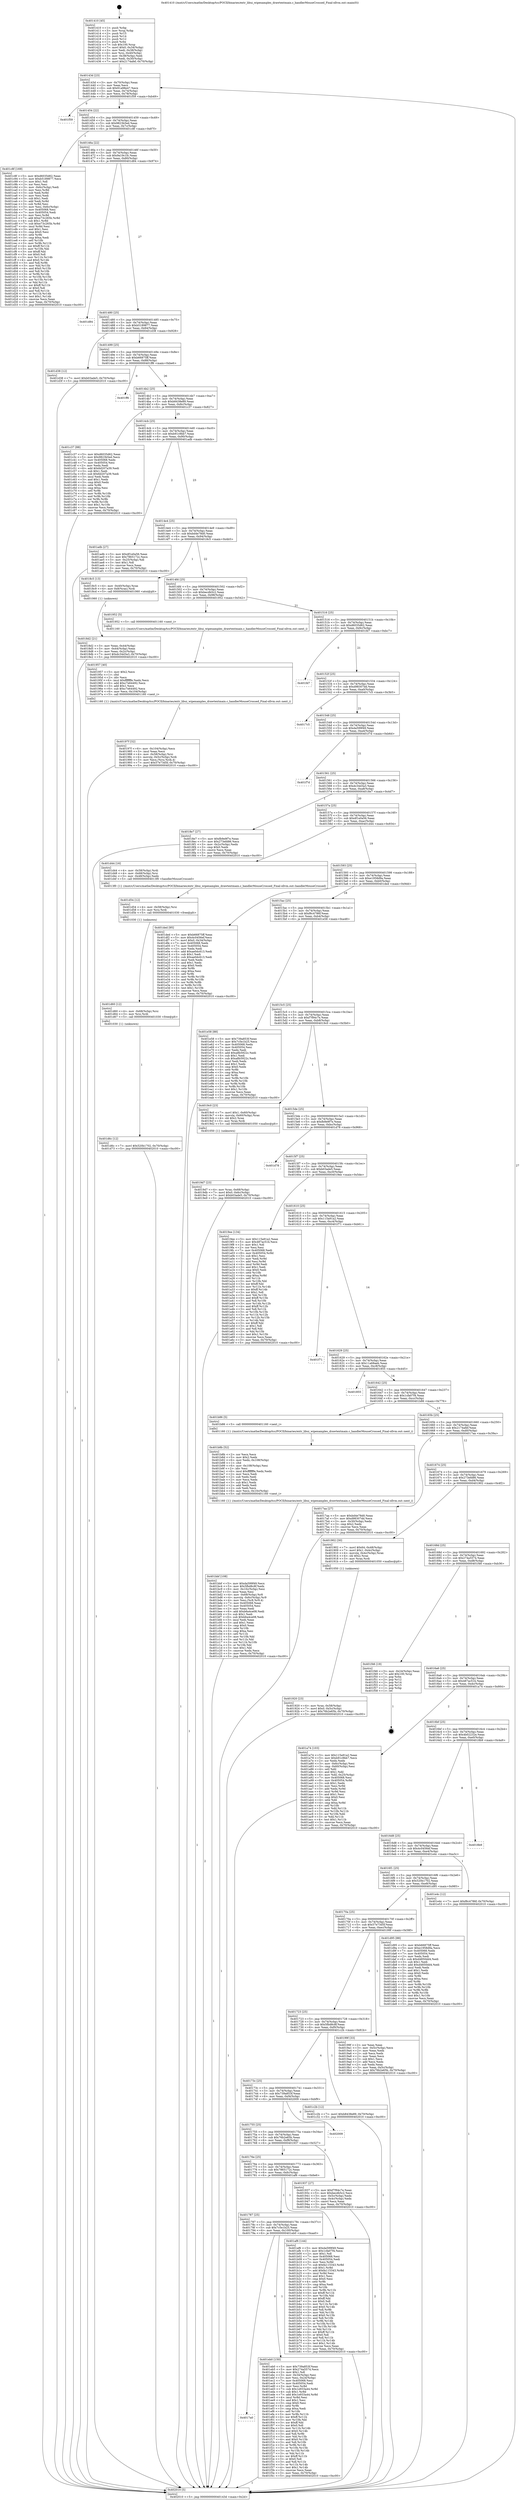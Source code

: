 digraph "0x401410" {
  label = "0x401410 (/mnt/c/Users/mathe/Desktop/tcc/POCII/binaries/extr_libui_wipexamples_drawtextmain.c_handlerMouseCrossed_Final-ollvm.out::main(0))"
  labelloc = "t"
  node[shape=record]

  Entry [label="",width=0.3,height=0.3,shape=circle,fillcolor=black,style=filled]
  "0x40143d" [label="{
     0x40143d [23]\l
     | [instrs]\l
     &nbsp;&nbsp;0x40143d \<+3\>: mov -0x70(%rbp),%eax\l
     &nbsp;&nbsp;0x401440 \<+2\>: mov %eax,%ecx\l
     &nbsp;&nbsp;0x401442 \<+6\>: sub $0x91a98e47,%ecx\l
     &nbsp;&nbsp;0x401448 \<+3\>: mov %eax,-0x74(%rbp)\l
     &nbsp;&nbsp;0x40144b \<+3\>: mov %ecx,-0x78(%rbp)\l
     &nbsp;&nbsp;0x40144e \<+6\>: je 0000000000401f59 \<main+0xb49\>\l
  }"]
  "0x401f59" [label="{
     0x401f59\l
  }", style=dashed]
  "0x401454" [label="{
     0x401454 [22]\l
     | [instrs]\l
     &nbsp;&nbsp;0x401454 \<+5\>: jmp 0000000000401459 \<main+0x49\>\l
     &nbsp;&nbsp;0x401459 \<+3\>: mov -0x74(%rbp),%eax\l
     &nbsp;&nbsp;0x40145c \<+5\>: sub $0x9823b5ed,%eax\l
     &nbsp;&nbsp;0x401461 \<+3\>: mov %eax,-0x7c(%rbp)\l
     &nbsp;&nbsp;0x401464 \<+6\>: je 0000000000401c8f \<main+0x87f\>\l
  }"]
  Exit [label="",width=0.3,height=0.3,shape=circle,fillcolor=black,style=filled,peripheries=2]
  "0x401c8f" [label="{
     0x401c8f [169]\l
     | [instrs]\l
     &nbsp;&nbsp;0x401c8f \<+5\>: mov $0xd6035d62,%eax\l
     &nbsp;&nbsp;0x401c94 \<+5\>: mov $0xb5189877,%ecx\l
     &nbsp;&nbsp;0x401c99 \<+2\>: mov $0x1,%dl\l
     &nbsp;&nbsp;0x401c9b \<+2\>: xor %esi,%esi\l
     &nbsp;&nbsp;0x401c9d \<+3\>: mov -0x6c(%rbp),%edi\l
     &nbsp;&nbsp;0x401ca0 \<+3\>: mov %esi,%r8d\l
     &nbsp;&nbsp;0x401ca3 \<+3\>: sub %edi,%r8d\l
     &nbsp;&nbsp;0x401ca6 \<+2\>: mov %esi,%edi\l
     &nbsp;&nbsp;0x401ca8 \<+3\>: sub $0x1,%edi\l
     &nbsp;&nbsp;0x401cab \<+3\>: add %edi,%r8d\l
     &nbsp;&nbsp;0x401cae \<+3\>: sub %r8d,%esi\l
     &nbsp;&nbsp;0x401cb1 \<+3\>: mov %esi,-0x6c(%rbp)\l
     &nbsp;&nbsp;0x401cb4 \<+7\>: mov 0x405068,%esi\l
     &nbsp;&nbsp;0x401cbb \<+7\>: mov 0x405054,%edi\l
     &nbsp;&nbsp;0x401cc2 \<+3\>: mov %esi,%r8d\l
     &nbsp;&nbsp;0x401cc5 \<+7\>: add $0xe73c265b,%r8d\l
     &nbsp;&nbsp;0x401ccc \<+4\>: sub $0x1,%r8d\l
     &nbsp;&nbsp;0x401cd0 \<+7\>: sub $0xe73c265b,%r8d\l
     &nbsp;&nbsp;0x401cd7 \<+4\>: imul %r8d,%esi\l
     &nbsp;&nbsp;0x401cdb \<+3\>: and $0x1,%esi\l
     &nbsp;&nbsp;0x401cde \<+3\>: cmp $0x0,%esi\l
     &nbsp;&nbsp;0x401ce1 \<+4\>: sete %r9b\l
     &nbsp;&nbsp;0x401ce5 \<+3\>: cmp $0xa,%edi\l
     &nbsp;&nbsp;0x401ce8 \<+4\>: setl %r10b\l
     &nbsp;&nbsp;0x401cec \<+3\>: mov %r9b,%r11b\l
     &nbsp;&nbsp;0x401cef \<+4\>: xor $0xff,%r11b\l
     &nbsp;&nbsp;0x401cf3 \<+3\>: mov %r10b,%bl\l
     &nbsp;&nbsp;0x401cf6 \<+3\>: xor $0xff,%bl\l
     &nbsp;&nbsp;0x401cf9 \<+3\>: xor $0x0,%dl\l
     &nbsp;&nbsp;0x401cfc \<+3\>: mov %r11b,%r14b\l
     &nbsp;&nbsp;0x401cff \<+4\>: and $0x0,%r14b\l
     &nbsp;&nbsp;0x401d03 \<+3\>: and %dl,%r9b\l
     &nbsp;&nbsp;0x401d06 \<+3\>: mov %bl,%r15b\l
     &nbsp;&nbsp;0x401d09 \<+4\>: and $0x0,%r15b\l
     &nbsp;&nbsp;0x401d0d \<+3\>: and %dl,%r10b\l
     &nbsp;&nbsp;0x401d10 \<+3\>: or %r9b,%r14b\l
     &nbsp;&nbsp;0x401d13 \<+3\>: or %r10b,%r15b\l
     &nbsp;&nbsp;0x401d16 \<+3\>: xor %r15b,%r14b\l
     &nbsp;&nbsp;0x401d19 \<+3\>: or %bl,%r11b\l
     &nbsp;&nbsp;0x401d1c \<+4\>: xor $0xff,%r11b\l
     &nbsp;&nbsp;0x401d20 \<+3\>: or $0x0,%dl\l
     &nbsp;&nbsp;0x401d23 \<+3\>: and %dl,%r11b\l
     &nbsp;&nbsp;0x401d26 \<+3\>: or %r11b,%r14b\l
     &nbsp;&nbsp;0x401d29 \<+4\>: test $0x1,%r14b\l
     &nbsp;&nbsp;0x401d2d \<+3\>: cmovne %ecx,%eax\l
     &nbsp;&nbsp;0x401d30 \<+3\>: mov %eax,-0x70(%rbp)\l
     &nbsp;&nbsp;0x401d33 \<+5\>: jmp 0000000000402010 \<main+0xc00\>\l
  }"]
  "0x40146a" [label="{
     0x40146a [22]\l
     | [instrs]\l
     &nbsp;&nbsp;0x40146a \<+5\>: jmp 000000000040146f \<main+0x5f\>\l
     &nbsp;&nbsp;0x40146f \<+3\>: mov -0x74(%rbp),%eax\l
     &nbsp;&nbsp;0x401472 \<+5\>: sub $0x9a19c1fc,%eax\l
     &nbsp;&nbsp;0x401477 \<+3\>: mov %eax,-0x80(%rbp)\l
     &nbsp;&nbsp;0x40147a \<+6\>: je 0000000000401d84 \<main+0x974\>\l
  }"]
  "0x4017a0" [label="{
     0x4017a0\l
  }", style=dashed]
  "0x401d84" [label="{
     0x401d84\l
  }", style=dashed]
  "0x401480" [label="{
     0x401480 [25]\l
     | [instrs]\l
     &nbsp;&nbsp;0x401480 \<+5\>: jmp 0000000000401485 \<main+0x75\>\l
     &nbsp;&nbsp;0x401485 \<+3\>: mov -0x74(%rbp),%eax\l
     &nbsp;&nbsp;0x401488 \<+5\>: sub $0xb5189877,%eax\l
     &nbsp;&nbsp;0x40148d \<+6\>: mov %eax,-0x84(%rbp)\l
     &nbsp;&nbsp;0x401493 \<+6\>: je 0000000000401d38 \<main+0x928\>\l
  }"]
  "0x401eb0" [label="{
     0x401eb0 [150]\l
     | [instrs]\l
     &nbsp;&nbsp;0x401eb0 \<+5\>: mov $0x739a853f,%eax\l
     &nbsp;&nbsp;0x401eb5 \<+5\>: mov $0x274a5574,%ecx\l
     &nbsp;&nbsp;0x401eba \<+2\>: mov $0x1,%dl\l
     &nbsp;&nbsp;0x401ebc \<+3\>: mov -0x34(%rbp),%esi\l
     &nbsp;&nbsp;0x401ebf \<+3\>: mov %esi,-0x24(%rbp)\l
     &nbsp;&nbsp;0x401ec2 \<+7\>: mov 0x405068,%esi\l
     &nbsp;&nbsp;0x401ec9 \<+7\>: mov 0x405054,%edi\l
     &nbsp;&nbsp;0x401ed0 \<+3\>: mov %esi,%r8d\l
     &nbsp;&nbsp;0x401ed3 \<+7\>: sub $0x1e933a44,%r8d\l
     &nbsp;&nbsp;0x401eda \<+4\>: sub $0x1,%r8d\l
     &nbsp;&nbsp;0x401ede \<+7\>: add $0x1e933a44,%r8d\l
     &nbsp;&nbsp;0x401ee5 \<+4\>: imul %r8d,%esi\l
     &nbsp;&nbsp;0x401ee9 \<+3\>: and $0x1,%esi\l
     &nbsp;&nbsp;0x401eec \<+3\>: cmp $0x0,%esi\l
     &nbsp;&nbsp;0x401eef \<+4\>: sete %r9b\l
     &nbsp;&nbsp;0x401ef3 \<+3\>: cmp $0xa,%edi\l
     &nbsp;&nbsp;0x401ef6 \<+4\>: setl %r10b\l
     &nbsp;&nbsp;0x401efa \<+3\>: mov %r9b,%r11b\l
     &nbsp;&nbsp;0x401efd \<+4\>: xor $0xff,%r11b\l
     &nbsp;&nbsp;0x401f01 \<+3\>: mov %r10b,%bl\l
     &nbsp;&nbsp;0x401f04 \<+3\>: xor $0xff,%bl\l
     &nbsp;&nbsp;0x401f07 \<+3\>: xor $0x0,%dl\l
     &nbsp;&nbsp;0x401f0a \<+3\>: mov %r11b,%r14b\l
     &nbsp;&nbsp;0x401f0d \<+4\>: and $0x0,%r14b\l
     &nbsp;&nbsp;0x401f11 \<+3\>: and %dl,%r9b\l
     &nbsp;&nbsp;0x401f14 \<+3\>: mov %bl,%r15b\l
     &nbsp;&nbsp;0x401f17 \<+4\>: and $0x0,%r15b\l
     &nbsp;&nbsp;0x401f1b \<+3\>: and %dl,%r10b\l
     &nbsp;&nbsp;0x401f1e \<+3\>: or %r9b,%r14b\l
     &nbsp;&nbsp;0x401f21 \<+3\>: or %r10b,%r15b\l
     &nbsp;&nbsp;0x401f24 \<+3\>: xor %r15b,%r14b\l
     &nbsp;&nbsp;0x401f27 \<+3\>: or %bl,%r11b\l
     &nbsp;&nbsp;0x401f2a \<+4\>: xor $0xff,%r11b\l
     &nbsp;&nbsp;0x401f2e \<+3\>: or $0x0,%dl\l
     &nbsp;&nbsp;0x401f31 \<+3\>: and %dl,%r11b\l
     &nbsp;&nbsp;0x401f34 \<+3\>: or %r11b,%r14b\l
     &nbsp;&nbsp;0x401f37 \<+4\>: test $0x1,%r14b\l
     &nbsp;&nbsp;0x401f3b \<+3\>: cmovne %ecx,%eax\l
     &nbsp;&nbsp;0x401f3e \<+3\>: mov %eax,-0x70(%rbp)\l
     &nbsp;&nbsp;0x401f41 \<+5\>: jmp 0000000000402010 \<main+0xc00\>\l
  }"]
  "0x401d38" [label="{
     0x401d38 [12]\l
     | [instrs]\l
     &nbsp;&nbsp;0x401d38 \<+7\>: movl $0xb03ade5,-0x70(%rbp)\l
     &nbsp;&nbsp;0x401d3f \<+5\>: jmp 0000000000402010 \<main+0xc00\>\l
  }"]
  "0x401499" [label="{
     0x401499 [25]\l
     | [instrs]\l
     &nbsp;&nbsp;0x401499 \<+5\>: jmp 000000000040149e \<main+0x8e\>\l
     &nbsp;&nbsp;0x40149e \<+3\>: mov -0x74(%rbp),%eax\l
     &nbsp;&nbsp;0x4014a1 \<+5\>: sub $0xb66875ff,%eax\l
     &nbsp;&nbsp;0x4014a6 \<+6\>: mov %eax,-0x88(%rbp)\l
     &nbsp;&nbsp;0x4014ac \<+6\>: je 0000000000401ff6 \<main+0xbe6\>\l
  }"]
  "0x401d6c" [label="{
     0x401d6c [12]\l
     | [instrs]\l
     &nbsp;&nbsp;0x401d6c \<+7\>: movl $0x520b1702,-0x70(%rbp)\l
     &nbsp;&nbsp;0x401d73 \<+5\>: jmp 0000000000402010 \<main+0xc00\>\l
  }"]
  "0x401ff6" [label="{
     0x401ff6\l
  }", style=dashed]
  "0x4014b2" [label="{
     0x4014b2 [25]\l
     | [instrs]\l
     &nbsp;&nbsp;0x4014b2 \<+5\>: jmp 00000000004014b7 \<main+0xa7\>\l
     &nbsp;&nbsp;0x4014b7 \<+3\>: mov -0x74(%rbp),%eax\l
     &nbsp;&nbsp;0x4014ba \<+5\>: sub $0xb8438e89,%eax\l
     &nbsp;&nbsp;0x4014bf \<+6\>: mov %eax,-0x8c(%rbp)\l
     &nbsp;&nbsp;0x4014c5 \<+6\>: je 0000000000401c37 \<main+0x827\>\l
  }"]
  "0x401d60" [label="{
     0x401d60 [12]\l
     | [instrs]\l
     &nbsp;&nbsp;0x401d60 \<+4\>: mov -0x68(%rbp),%rsi\l
     &nbsp;&nbsp;0x401d64 \<+3\>: mov %rsi,%rdi\l
     &nbsp;&nbsp;0x401d67 \<+5\>: call 0000000000401030 \<free@plt\>\l
     | [calls]\l
     &nbsp;&nbsp;0x401030 \{1\} (unknown)\l
  }"]
  "0x401c37" [label="{
     0x401c37 [88]\l
     | [instrs]\l
     &nbsp;&nbsp;0x401c37 \<+5\>: mov $0xd6035d62,%eax\l
     &nbsp;&nbsp;0x401c3c \<+5\>: mov $0x9823b5ed,%ecx\l
     &nbsp;&nbsp;0x401c41 \<+7\>: mov 0x405068,%edx\l
     &nbsp;&nbsp;0x401c48 \<+7\>: mov 0x405054,%esi\l
     &nbsp;&nbsp;0x401c4f \<+2\>: mov %edx,%edi\l
     &nbsp;&nbsp;0x401c51 \<+6\>: add $0x6d207a39,%edi\l
     &nbsp;&nbsp;0x401c57 \<+3\>: sub $0x1,%edi\l
     &nbsp;&nbsp;0x401c5a \<+6\>: sub $0x6d207a39,%edi\l
     &nbsp;&nbsp;0x401c60 \<+3\>: imul %edi,%edx\l
     &nbsp;&nbsp;0x401c63 \<+3\>: and $0x1,%edx\l
     &nbsp;&nbsp;0x401c66 \<+3\>: cmp $0x0,%edx\l
     &nbsp;&nbsp;0x401c69 \<+4\>: sete %r8b\l
     &nbsp;&nbsp;0x401c6d \<+3\>: cmp $0xa,%esi\l
     &nbsp;&nbsp;0x401c70 \<+4\>: setl %r9b\l
     &nbsp;&nbsp;0x401c74 \<+3\>: mov %r8b,%r10b\l
     &nbsp;&nbsp;0x401c77 \<+3\>: and %r9b,%r10b\l
     &nbsp;&nbsp;0x401c7a \<+3\>: xor %r9b,%r8b\l
     &nbsp;&nbsp;0x401c7d \<+3\>: or %r8b,%r10b\l
     &nbsp;&nbsp;0x401c80 \<+4\>: test $0x1,%r10b\l
     &nbsp;&nbsp;0x401c84 \<+3\>: cmovne %ecx,%eax\l
     &nbsp;&nbsp;0x401c87 \<+3\>: mov %eax,-0x70(%rbp)\l
     &nbsp;&nbsp;0x401c8a \<+5\>: jmp 0000000000402010 \<main+0xc00\>\l
  }"]
  "0x4014cb" [label="{
     0x4014cb [25]\l
     | [instrs]\l
     &nbsp;&nbsp;0x4014cb \<+5\>: jmp 00000000004014d0 \<main+0xc0\>\l
     &nbsp;&nbsp;0x4014d0 \<+3\>: mov -0x74(%rbp),%eax\l
     &nbsp;&nbsp;0x4014d3 \<+5\>: sub $0xb91c9bb7,%eax\l
     &nbsp;&nbsp;0x4014d8 \<+6\>: mov %eax,-0x90(%rbp)\l
     &nbsp;&nbsp;0x4014de \<+6\>: je 0000000000401adb \<main+0x6cb\>\l
  }"]
  "0x401d54" [label="{
     0x401d54 [12]\l
     | [instrs]\l
     &nbsp;&nbsp;0x401d54 \<+4\>: mov -0x58(%rbp),%rsi\l
     &nbsp;&nbsp;0x401d58 \<+3\>: mov %rsi,%rdi\l
     &nbsp;&nbsp;0x401d5b \<+5\>: call 0000000000401030 \<free@plt\>\l
     | [calls]\l
     &nbsp;&nbsp;0x401030 \{1\} (unknown)\l
  }"]
  "0x401adb" [label="{
     0x401adb [27]\l
     | [instrs]\l
     &nbsp;&nbsp;0x401adb \<+5\>: mov $0xdf1e0a56,%eax\l
     &nbsp;&nbsp;0x401ae0 \<+5\>: mov $0x7865172c,%ecx\l
     &nbsp;&nbsp;0x401ae5 \<+3\>: mov -0x25(%rbp),%dl\l
     &nbsp;&nbsp;0x401ae8 \<+3\>: test $0x1,%dl\l
     &nbsp;&nbsp;0x401aeb \<+3\>: cmovne %ecx,%eax\l
     &nbsp;&nbsp;0x401aee \<+3\>: mov %eax,-0x70(%rbp)\l
     &nbsp;&nbsp;0x401af1 \<+5\>: jmp 0000000000402010 \<main+0xc00\>\l
  }"]
  "0x4014e4" [label="{
     0x4014e4 [25]\l
     | [instrs]\l
     &nbsp;&nbsp;0x4014e4 \<+5\>: jmp 00000000004014e9 \<main+0xd9\>\l
     &nbsp;&nbsp;0x4014e9 \<+3\>: mov -0x74(%rbp),%eax\l
     &nbsp;&nbsp;0x4014ec \<+5\>: sub $0xbd4e78d0,%eax\l
     &nbsp;&nbsp;0x4014f1 \<+6\>: mov %eax,-0x94(%rbp)\l
     &nbsp;&nbsp;0x4014f7 \<+6\>: je 00000000004018c5 \<main+0x4b5\>\l
  }"]
  "0x401bbf" [label="{
     0x401bbf [108]\l
     | [instrs]\l
     &nbsp;&nbsp;0x401bbf \<+5\>: mov $0xda599f49,%ecx\l
     &nbsp;&nbsp;0x401bc4 \<+5\>: mov $0x5fbd8c8f,%edx\l
     &nbsp;&nbsp;0x401bc9 \<+6\>: mov -0x10c(%rbp),%esi\l
     &nbsp;&nbsp;0x401bcf \<+3\>: imul %eax,%esi\l
     &nbsp;&nbsp;0x401bd2 \<+4\>: mov -0x68(%rbp),%r8\l
     &nbsp;&nbsp;0x401bd6 \<+4\>: movslq -0x6c(%rbp),%r9\l
     &nbsp;&nbsp;0x401bda \<+4\>: mov %esi,(%r8,%r9,4)\l
     &nbsp;&nbsp;0x401bde \<+7\>: mov 0x405068,%eax\l
     &nbsp;&nbsp;0x401be5 \<+7\>: mov 0x405054,%esi\l
     &nbsp;&nbsp;0x401bec \<+2\>: mov %eax,%edi\l
     &nbsp;&nbsp;0x401bee \<+6\>: add $0xb6a4ce08,%edi\l
     &nbsp;&nbsp;0x401bf4 \<+3\>: sub $0x1,%edi\l
     &nbsp;&nbsp;0x401bf7 \<+6\>: sub $0xb6a4ce08,%edi\l
     &nbsp;&nbsp;0x401bfd \<+3\>: imul %edi,%eax\l
     &nbsp;&nbsp;0x401c00 \<+3\>: and $0x1,%eax\l
     &nbsp;&nbsp;0x401c03 \<+3\>: cmp $0x0,%eax\l
     &nbsp;&nbsp;0x401c06 \<+4\>: sete %r10b\l
     &nbsp;&nbsp;0x401c0a \<+3\>: cmp $0xa,%esi\l
     &nbsp;&nbsp;0x401c0d \<+4\>: setl %r11b\l
     &nbsp;&nbsp;0x401c11 \<+3\>: mov %r10b,%bl\l
     &nbsp;&nbsp;0x401c14 \<+3\>: and %r11b,%bl\l
     &nbsp;&nbsp;0x401c17 \<+3\>: xor %r11b,%r10b\l
     &nbsp;&nbsp;0x401c1a \<+3\>: or %r10b,%bl\l
     &nbsp;&nbsp;0x401c1d \<+3\>: test $0x1,%bl\l
     &nbsp;&nbsp;0x401c20 \<+3\>: cmovne %edx,%ecx\l
     &nbsp;&nbsp;0x401c23 \<+3\>: mov %ecx,-0x70(%rbp)\l
     &nbsp;&nbsp;0x401c26 \<+5\>: jmp 0000000000402010 \<main+0xc00\>\l
  }"]
  "0x4018c5" [label="{
     0x4018c5 [13]\l
     | [instrs]\l
     &nbsp;&nbsp;0x4018c5 \<+4\>: mov -0x40(%rbp),%rax\l
     &nbsp;&nbsp;0x4018c9 \<+4\>: mov 0x8(%rax),%rdi\l
     &nbsp;&nbsp;0x4018cd \<+5\>: call 0000000000401060 \<atoi@plt\>\l
     | [calls]\l
     &nbsp;&nbsp;0x401060 \{1\} (unknown)\l
  }"]
  "0x4014fd" [label="{
     0x4014fd [25]\l
     | [instrs]\l
     &nbsp;&nbsp;0x4014fd \<+5\>: jmp 0000000000401502 \<main+0xf2\>\l
     &nbsp;&nbsp;0x401502 \<+3\>: mov -0x74(%rbp),%eax\l
     &nbsp;&nbsp;0x401505 \<+5\>: sub $0xbecdb5c2,%eax\l
     &nbsp;&nbsp;0x40150a \<+6\>: mov %eax,-0x98(%rbp)\l
     &nbsp;&nbsp;0x401510 \<+6\>: je 0000000000401952 \<main+0x542\>\l
  }"]
  "0x401b8b" [label="{
     0x401b8b [52]\l
     | [instrs]\l
     &nbsp;&nbsp;0x401b8b \<+2\>: xor %ecx,%ecx\l
     &nbsp;&nbsp;0x401b8d \<+5\>: mov $0x2,%edx\l
     &nbsp;&nbsp;0x401b92 \<+6\>: mov %edx,-0x108(%rbp)\l
     &nbsp;&nbsp;0x401b98 \<+1\>: cltd\l
     &nbsp;&nbsp;0x401b99 \<+6\>: mov -0x108(%rbp),%esi\l
     &nbsp;&nbsp;0x401b9f \<+2\>: idiv %esi\l
     &nbsp;&nbsp;0x401ba1 \<+6\>: imul $0xfffffffe,%edx,%edx\l
     &nbsp;&nbsp;0x401ba7 \<+2\>: mov %ecx,%edi\l
     &nbsp;&nbsp;0x401ba9 \<+2\>: sub %edx,%edi\l
     &nbsp;&nbsp;0x401bab \<+2\>: mov %ecx,%edx\l
     &nbsp;&nbsp;0x401bad \<+3\>: sub $0x1,%edx\l
     &nbsp;&nbsp;0x401bb0 \<+2\>: add %edx,%edi\l
     &nbsp;&nbsp;0x401bb2 \<+2\>: sub %edi,%ecx\l
     &nbsp;&nbsp;0x401bb4 \<+6\>: mov %ecx,-0x10c(%rbp)\l
     &nbsp;&nbsp;0x401bba \<+5\>: call 0000000000401160 \<next_i\>\l
     | [calls]\l
     &nbsp;&nbsp;0x401160 \{1\} (/mnt/c/Users/mathe/Desktop/tcc/POCII/binaries/extr_libui_wipexamples_drawtextmain.c_handlerMouseCrossed_Final-ollvm.out::next_i)\l
  }"]
  "0x401952" [label="{
     0x401952 [5]\l
     | [instrs]\l
     &nbsp;&nbsp;0x401952 \<+5\>: call 0000000000401160 \<next_i\>\l
     | [calls]\l
     &nbsp;&nbsp;0x401160 \{1\} (/mnt/c/Users/mathe/Desktop/tcc/POCII/binaries/extr_libui_wipexamples_drawtextmain.c_handlerMouseCrossed_Final-ollvm.out::next_i)\l
  }"]
  "0x401516" [label="{
     0x401516 [25]\l
     | [instrs]\l
     &nbsp;&nbsp;0x401516 \<+5\>: jmp 000000000040151b \<main+0x10b\>\l
     &nbsp;&nbsp;0x40151b \<+3\>: mov -0x74(%rbp),%eax\l
     &nbsp;&nbsp;0x40151e \<+5\>: sub $0xd6035d62,%eax\l
     &nbsp;&nbsp;0x401523 \<+6\>: mov %eax,-0x9c(%rbp)\l
     &nbsp;&nbsp;0x401529 \<+6\>: je 0000000000401fd7 \<main+0xbc7\>\l
  }"]
  "0x401787" [label="{
     0x401787 [25]\l
     | [instrs]\l
     &nbsp;&nbsp;0x401787 \<+5\>: jmp 000000000040178c \<main+0x37c\>\l
     &nbsp;&nbsp;0x40178c \<+3\>: mov -0x74(%rbp),%eax\l
     &nbsp;&nbsp;0x40178f \<+5\>: sub $0x7c5e1b25,%eax\l
     &nbsp;&nbsp;0x401794 \<+6\>: mov %eax,-0x100(%rbp)\l
     &nbsp;&nbsp;0x40179a \<+6\>: je 0000000000401eb0 \<main+0xaa0\>\l
  }"]
  "0x401fd7" [label="{
     0x401fd7\l
  }", style=dashed]
  "0x40152f" [label="{
     0x40152f [25]\l
     | [instrs]\l
     &nbsp;&nbsp;0x40152f \<+5\>: jmp 0000000000401534 \<main+0x124\>\l
     &nbsp;&nbsp;0x401534 \<+3\>: mov -0x74(%rbp),%eax\l
     &nbsp;&nbsp;0x401537 \<+5\>: sub $0xd98307dd,%eax\l
     &nbsp;&nbsp;0x40153c \<+6\>: mov %eax,-0xa0(%rbp)\l
     &nbsp;&nbsp;0x401542 \<+6\>: je 00000000004017c5 \<main+0x3b5\>\l
  }"]
  "0x401af6" [label="{
     0x401af6 [144]\l
     | [instrs]\l
     &nbsp;&nbsp;0x401af6 \<+5\>: mov $0xda599f49,%eax\l
     &nbsp;&nbsp;0x401afb \<+5\>: mov $0x1cfa07f4,%ecx\l
     &nbsp;&nbsp;0x401b00 \<+2\>: mov $0x1,%dl\l
     &nbsp;&nbsp;0x401b02 \<+7\>: mov 0x405068,%esi\l
     &nbsp;&nbsp;0x401b09 \<+7\>: mov 0x405054,%edi\l
     &nbsp;&nbsp;0x401b10 \<+3\>: mov %esi,%r8d\l
     &nbsp;&nbsp;0x401b13 \<+7\>: sub $0xfa115343,%r8d\l
     &nbsp;&nbsp;0x401b1a \<+4\>: sub $0x1,%r8d\l
     &nbsp;&nbsp;0x401b1e \<+7\>: add $0xfa115343,%r8d\l
     &nbsp;&nbsp;0x401b25 \<+4\>: imul %r8d,%esi\l
     &nbsp;&nbsp;0x401b29 \<+3\>: and $0x1,%esi\l
     &nbsp;&nbsp;0x401b2c \<+3\>: cmp $0x0,%esi\l
     &nbsp;&nbsp;0x401b2f \<+4\>: sete %r9b\l
     &nbsp;&nbsp;0x401b33 \<+3\>: cmp $0xa,%edi\l
     &nbsp;&nbsp;0x401b36 \<+4\>: setl %r10b\l
     &nbsp;&nbsp;0x401b3a \<+3\>: mov %r9b,%r11b\l
     &nbsp;&nbsp;0x401b3d \<+4\>: xor $0xff,%r11b\l
     &nbsp;&nbsp;0x401b41 \<+3\>: mov %r10b,%bl\l
     &nbsp;&nbsp;0x401b44 \<+3\>: xor $0xff,%bl\l
     &nbsp;&nbsp;0x401b47 \<+3\>: xor $0x0,%dl\l
     &nbsp;&nbsp;0x401b4a \<+3\>: mov %r11b,%r14b\l
     &nbsp;&nbsp;0x401b4d \<+4\>: and $0x0,%r14b\l
     &nbsp;&nbsp;0x401b51 \<+3\>: and %dl,%r9b\l
     &nbsp;&nbsp;0x401b54 \<+3\>: mov %bl,%r15b\l
     &nbsp;&nbsp;0x401b57 \<+4\>: and $0x0,%r15b\l
     &nbsp;&nbsp;0x401b5b \<+3\>: and %dl,%r10b\l
     &nbsp;&nbsp;0x401b5e \<+3\>: or %r9b,%r14b\l
     &nbsp;&nbsp;0x401b61 \<+3\>: or %r10b,%r15b\l
     &nbsp;&nbsp;0x401b64 \<+3\>: xor %r15b,%r14b\l
     &nbsp;&nbsp;0x401b67 \<+3\>: or %bl,%r11b\l
     &nbsp;&nbsp;0x401b6a \<+4\>: xor $0xff,%r11b\l
     &nbsp;&nbsp;0x401b6e \<+3\>: or $0x0,%dl\l
     &nbsp;&nbsp;0x401b71 \<+3\>: and %dl,%r11b\l
     &nbsp;&nbsp;0x401b74 \<+3\>: or %r11b,%r14b\l
     &nbsp;&nbsp;0x401b77 \<+4\>: test $0x1,%r14b\l
     &nbsp;&nbsp;0x401b7b \<+3\>: cmovne %ecx,%eax\l
     &nbsp;&nbsp;0x401b7e \<+3\>: mov %eax,-0x70(%rbp)\l
     &nbsp;&nbsp;0x401b81 \<+5\>: jmp 0000000000402010 \<main+0xc00\>\l
  }"]
  "0x4017c5" [label="{
     0x4017c5\l
  }", style=dashed]
  "0x401548" [label="{
     0x401548 [25]\l
     | [instrs]\l
     &nbsp;&nbsp;0x401548 \<+5\>: jmp 000000000040154d \<main+0x13d\>\l
     &nbsp;&nbsp;0x40154d \<+3\>: mov -0x74(%rbp),%eax\l
     &nbsp;&nbsp;0x401550 \<+5\>: sub $0xda599f49,%eax\l
     &nbsp;&nbsp;0x401555 \<+6\>: mov %eax,-0xa4(%rbp)\l
     &nbsp;&nbsp;0x40155b \<+6\>: je 0000000000401f7d \<main+0xb6d\>\l
  }"]
  "0x4019d7" [label="{
     0x4019d7 [23]\l
     | [instrs]\l
     &nbsp;&nbsp;0x4019d7 \<+4\>: mov %rax,-0x68(%rbp)\l
     &nbsp;&nbsp;0x4019db \<+7\>: movl $0x0,-0x6c(%rbp)\l
     &nbsp;&nbsp;0x4019e2 \<+7\>: movl $0xb03ade5,-0x70(%rbp)\l
     &nbsp;&nbsp;0x4019e9 \<+5\>: jmp 0000000000402010 \<main+0xc00\>\l
  }"]
  "0x401f7d" [label="{
     0x401f7d\l
  }", style=dashed]
  "0x401561" [label="{
     0x401561 [25]\l
     | [instrs]\l
     &nbsp;&nbsp;0x401561 \<+5\>: jmp 0000000000401566 \<main+0x156\>\l
     &nbsp;&nbsp;0x401566 \<+3\>: mov -0x74(%rbp),%eax\l
     &nbsp;&nbsp;0x401569 \<+5\>: sub $0xdc34d3a3,%eax\l
     &nbsp;&nbsp;0x40156e \<+6\>: mov %eax,-0xa8(%rbp)\l
     &nbsp;&nbsp;0x401574 \<+6\>: je 00000000004018e7 \<main+0x4d7\>\l
  }"]
  "0x40197f" [label="{
     0x40197f [32]\l
     | [instrs]\l
     &nbsp;&nbsp;0x40197f \<+6\>: mov -0x104(%rbp),%ecx\l
     &nbsp;&nbsp;0x401985 \<+3\>: imul %eax,%ecx\l
     &nbsp;&nbsp;0x401988 \<+4\>: mov -0x58(%rbp),%rsi\l
     &nbsp;&nbsp;0x40198c \<+4\>: movslq -0x5c(%rbp),%rdi\l
     &nbsp;&nbsp;0x401990 \<+3\>: mov %ecx,(%rsi,%rdi,4)\l
     &nbsp;&nbsp;0x401993 \<+7\>: movl $0x57e73d5f,-0x70(%rbp)\l
     &nbsp;&nbsp;0x40199a \<+5\>: jmp 0000000000402010 \<main+0xc00\>\l
  }"]
  "0x4018e7" [label="{
     0x4018e7 [27]\l
     | [instrs]\l
     &nbsp;&nbsp;0x4018e7 \<+5\>: mov $0xfb9e9f7e,%eax\l
     &nbsp;&nbsp;0x4018ec \<+5\>: mov $0x273efd86,%ecx\l
     &nbsp;&nbsp;0x4018f1 \<+3\>: mov -0x2c(%rbp),%edx\l
     &nbsp;&nbsp;0x4018f4 \<+3\>: cmp $0x0,%edx\l
     &nbsp;&nbsp;0x4018f7 \<+3\>: cmove %ecx,%eax\l
     &nbsp;&nbsp;0x4018fa \<+3\>: mov %eax,-0x70(%rbp)\l
     &nbsp;&nbsp;0x4018fd \<+5\>: jmp 0000000000402010 \<main+0xc00\>\l
  }"]
  "0x40157a" [label="{
     0x40157a [25]\l
     | [instrs]\l
     &nbsp;&nbsp;0x40157a \<+5\>: jmp 000000000040157f \<main+0x16f\>\l
     &nbsp;&nbsp;0x40157f \<+3\>: mov -0x74(%rbp),%eax\l
     &nbsp;&nbsp;0x401582 \<+5\>: sub $0xdf1e0a56,%eax\l
     &nbsp;&nbsp;0x401587 \<+6\>: mov %eax,-0xac(%rbp)\l
     &nbsp;&nbsp;0x40158d \<+6\>: je 0000000000401d44 \<main+0x934\>\l
  }"]
  "0x401957" [label="{
     0x401957 [40]\l
     | [instrs]\l
     &nbsp;&nbsp;0x401957 \<+5\>: mov $0x2,%ecx\l
     &nbsp;&nbsp;0x40195c \<+1\>: cltd\l
     &nbsp;&nbsp;0x40195d \<+2\>: idiv %ecx\l
     &nbsp;&nbsp;0x40195f \<+6\>: imul $0xfffffffe,%edx,%ecx\l
     &nbsp;&nbsp;0x401965 \<+6\>: add $0xc7e64492,%ecx\l
     &nbsp;&nbsp;0x40196b \<+3\>: add $0x1,%ecx\l
     &nbsp;&nbsp;0x40196e \<+6\>: sub $0xc7e64492,%ecx\l
     &nbsp;&nbsp;0x401974 \<+6\>: mov %ecx,-0x104(%rbp)\l
     &nbsp;&nbsp;0x40197a \<+5\>: call 0000000000401160 \<next_i\>\l
     | [calls]\l
     &nbsp;&nbsp;0x401160 \{1\} (/mnt/c/Users/mathe/Desktop/tcc/POCII/binaries/extr_libui_wipexamples_drawtextmain.c_handlerMouseCrossed_Final-ollvm.out::next_i)\l
  }"]
  "0x401d44" [label="{
     0x401d44 [16]\l
     | [instrs]\l
     &nbsp;&nbsp;0x401d44 \<+4\>: mov -0x58(%rbp),%rdi\l
     &nbsp;&nbsp;0x401d48 \<+4\>: mov -0x68(%rbp),%rsi\l
     &nbsp;&nbsp;0x401d4c \<+3\>: mov -0x48(%rbp),%edx\l
     &nbsp;&nbsp;0x401d4f \<+5\>: call 00000000004013f0 \<handlerMouseCrossed\>\l
     | [calls]\l
     &nbsp;&nbsp;0x4013f0 \{1\} (/mnt/c/Users/mathe/Desktop/tcc/POCII/binaries/extr_libui_wipexamples_drawtextmain.c_handlerMouseCrossed_Final-ollvm.out::handlerMouseCrossed)\l
  }"]
  "0x401593" [label="{
     0x401593 [25]\l
     | [instrs]\l
     &nbsp;&nbsp;0x401593 \<+5\>: jmp 0000000000401598 \<main+0x188\>\l
     &nbsp;&nbsp;0x401598 \<+3\>: mov -0x74(%rbp),%eax\l
     &nbsp;&nbsp;0x40159b \<+5\>: sub $0xe1958d9a,%eax\l
     &nbsp;&nbsp;0x4015a0 \<+6\>: mov %eax,-0xb0(%rbp)\l
     &nbsp;&nbsp;0x4015a6 \<+6\>: je 0000000000401ded \<main+0x9dd\>\l
  }"]
  "0x40176e" [label="{
     0x40176e [25]\l
     | [instrs]\l
     &nbsp;&nbsp;0x40176e \<+5\>: jmp 0000000000401773 \<main+0x363\>\l
     &nbsp;&nbsp;0x401773 \<+3\>: mov -0x74(%rbp),%eax\l
     &nbsp;&nbsp;0x401776 \<+5\>: sub $0x7865172c,%eax\l
     &nbsp;&nbsp;0x40177b \<+6\>: mov %eax,-0xfc(%rbp)\l
     &nbsp;&nbsp;0x401781 \<+6\>: je 0000000000401af6 \<main+0x6e6\>\l
  }"]
  "0x401ded" [label="{
     0x401ded [95]\l
     | [instrs]\l
     &nbsp;&nbsp;0x401ded \<+5\>: mov $0xb66875ff,%eax\l
     &nbsp;&nbsp;0x401df2 \<+5\>: mov $0x4c0456ef,%ecx\l
     &nbsp;&nbsp;0x401df7 \<+7\>: movl $0x0,-0x34(%rbp)\l
     &nbsp;&nbsp;0x401dfe \<+7\>: mov 0x405068,%edx\l
     &nbsp;&nbsp;0x401e05 \<+7\>: mov 0x405054,%esi\l
     &nbsp;&nbsp;0x401e0c \<+2\>: mov %edx,%edi\l
     &nbsp;&nbsp;0x401e0e \<+6\>: add $0xae0dc613,%edi\l
     &nbsp;&nbsp;0x401e14 \<+3\>: sub $0x1,%edi\l
     &nbsp;&nbsp;0x401e17 \<+6\>: sub $0xae0dc613,%edi\l
     &nbsp;&nbsp;0x401e1d \<+3\>: imul %edi,%edx\l
     &nbsp;&nbsp;0x401e20 \<+3\>: and $0x1,%edx\l
     &nbsp;&nbsp;0x401e23 \<+3\>: cmp $0x0,%edx\l
     &nbsp;&nbsp;0x401e26 \<+4\>: sete %r8b\l
     &nbsp;&nbsp;0x401e2a \<+3\>: cmp $0xa,%esi\l
     &nbsp;&nbsp;0x401e2d \<+4\>: setl %r9b\l
     &nbsp;&nbsp;0x401e31 \<+3\>: mov %r8b,%r10b\l
     &nbsp;&nbsp;0x401e34 \<+3\>: and %r9b,%r10b\l
     &nbsp;&nbsp;0x401e37 \<+3\>: xor %r9b,%r8b\l
     &nbsp;&nbsp;0x401e3a \<+3\>: or %r8b,%r10b\l
     &nbsp;&nbsp;0x401e3d \<+4\>: test $0x1,%r10b\l
     &nbsp;&nbsp;0x401e41 \<+3\>: cmovne %ecx,%eax\l
     &nbsp;&nbsp;0x401e44 \<+3\>: mov %eax,-0x70(%rbp)\l
     &nbsp;&nbsp;0x401e47 \<+5\>: jmp 0000000000402010 \<main+0xc00\>\l
  }"]
  "0x4015ac" [label="{
     0x4015ac [25]\l
     | [instrs]\l
     &nbsp;&nbsp;0x4015ac \<+5\>: jmp 00000000004015b1 \<main+0x1a1\>\l
     &nbsp;&nbsp;0x4015b1 \<+3\>: mov -0x74(%rbp),%eax\l
     &nbsp;&nbsp;0x4015b4 \<+5\>: sub $0xf6c4786f,%eax\l
     &nbsp;&nbsp;0x4015b9 \<+6\>: mov %eax,-0xb4(%rbp)\l
     &nbsp;&nbsp;0x4015bf \<+6\>: je 0000000000401e58 \<main+0xa48\>\l
  }"]
  "0x401937" [label="{
     0x401937 [27]\l
     | [instrs]\l
     &nbsp;&nbsp;0x401937 \<+5\>: mov $0xf7f94c7e,%eax\l
     &nbsp;&nbsp;0x40193c \<+5\>: mov $0xbecdb5c2,%ecx\l
     &nbsp;&nbsp;0x401941 \<+3\>: mov -0x5c(%rbp),%edx\l
     &nbsp;&nbsp;0x401944 \<+3\>: cmp -0x4c(%rbp),%edx\l
     &nbsp;&nbsp;0x401947 \<+3\>: cmovl %ecx,%eax\l
     &nbsp;&nbsp;0x40194a \<+3\>: mov %eax,-0x70(%rbp)\l
     &nbsp;&nbsp;0x40194d \<+5\>: jmp 0000000000402010 \<main+0xc00\>\l
  }"]
  "0x401e58" [label="{
     0x401e58 [88]\l
     | [instrs]\l
     &nbsp;&nbsp;0x401e58 \<+5\>: mov $0x739a853f,%eax\l
     &nbsp;&nbsp;0x401e5d \<+5\>: mov $0x7c5e1b25,%ecx\l
     &nbsp;&nbsp;0x401e62 \<+7\>: mov 0x405068,%edx\l
     &nbsp;&nbsp;0x401e69 \<+7\>: mov 0x405054,%esi\l
     &nbsp;&nbsp;0x401e70 \<+2\>: mov %edx,%edi\l
     &nbsp;&nbsp;0x401e72 \<+6\>: add $0xa8b5922c,%edi\l
     &nbsp;&nbsp;0x401e78 \<+3\>: sub $0x1,%edi\l
     &nbsp;&nbsp;0x401e7b \<+6\>: sub $0xa8b5922c,%edi\l
     &nbsp;&nbsp;0x401e81 \<+3\>: imul %edi,%edx\l
     &nbsp;&nbsp;0x401e84 \<+3\>: and $0x1,%edx\l
     &nbsp;&nbsp;0x401e87 \<+3\>: cmp $0x0,%edx\l
     &nbsp;&nbsp;0x401e8a \<+4\>: sete %r8b\l
     &nbsp;&nbsp;0x401e8e \<+3\>: cmp $0xa,%esi\l
     &nbsp;&nbsp;0x401e91 \<+4\>: setl %r9b\l
     &nbsp;&nbsp;0x401e95 \<+3\>: mov %r8b,%r10b\l
     &nbsp;&nbsp;0x401e98 \<+3\>: and %r9b,%r10b\l
     &nbsp;&nbsp;0x401e9b \<+3\>: xor %r9b,%r8b\l
     &nbsp;&nbsp;0x401e9e \<+3\>: or %r8b,%r10b\l
     &nbsp;&nbsp;0x401ea1 \<+4\>: test $0x1,%r10b\l
     &nbsp;&nbsp;0x401ea5 \<+3\>: cmovne %ecx,%eax\l
     &nbsp;&nbsp;0x401ea8 \<+3\>: mov %eax,-0x70(%rbp)\l
     &nbsp;&nbsp;0x401eab \<+5\>: jmp 0000000000402010 \<main+0xc00\>\l
  }"]
  "0x4015c5" [label="{
     0x4015c5 [25]\l
     | [instrs]\l
     &nbsp;&nbsp;0x4015c5 \<+5\>: jmp 00000000004015ca \<main+0x1ba\>\l
     &nbsp;&nbsp;0x4015ca \<+3\>: mov -0x74(%rbp),%eax\l
     &nbsp;&nbsp;0x4015cd \<+5\>: sub $0xf7f94c7e,%eax\l
     &nbsp;&nbsp;0x4015d2 \<+6\>: mov %eax,-0xb8(%rbp)\l
     &nbsp;&nbsp;0x4015d8 \<+6\>: je 00000000004019c0 \<main+0x5b0\>\l
  }"]
  "0x401755" [label="{
     0x401755 [25]\l
     | [instrs]\l
     &nbsp;&nbsp;0x401755 \<+5\>: jmp 000000000040175a \<main+0x34a\>\l
     &nbsp;&nbsp;0x40175a \<+3\>: mov -0x74(%rbp),%eax\l
     &nbsp;&nbsp;0x40175d \<+5\>: sub $0x76b2e65b,%eax\l
     &nbsp;&nbsp;0x401762 \<+6\>: mov %eax,-0xf8(%rbp)\l
     &nbsp;&nbsp;0x401768 \<+6\>: je 0000000000401937 \<main+0x527\>\l
  }"]
  "0x4019c0" [label="{
     0x4019c0 [23]\l
     | [instrs]\l
     &nbsp;&nbsp;0x4019c0 \<+7\>: movl $0x1,-0x60(%rbp)\l
     &nbsp;&nbsp;0x4019c7 \<+4\>: movslq -0x60(%rbp),%rax\l
     &nbsp;&nbsp;0x4019cb \<+4\>: shl $0x2,%rax\l
     &nbsp;&nbsp;0x4019cf \<+3\>: mov %rax,%rdi\l
     &nbsp;&nbsp;0x4019d2 \<+5\>: call 0000000000401050 \<malloc@plt\>\l
     | [calls]\l
     &nbsp;&nbsp;0x401050 \{1\} (unknown)\l
  }"]
  "0x4015de" [label="{
     0x4015de [25]\l
     | [instrs]\l
     &nbsp;&nbsp;0x4015de \<+5\>: jmp 00000000004015e3 \<main+0x1d3\>\l
     &nbsp;&nbsp;0x4015e3 \<+3\>: mov -0x74(%rbp),%eax\l
     &nbsp;&nbsp;0x4015e6 \<+5\>: sub $0xfb9e9f7e,%eax\l
     &nbsp;&nbsp;0x4015eb \<+6\>: mov %eax,-0xbc(%rbp)\l
     &nbsp;&nbsp;0x4015f1 \<+6\>: je 0000000000401d78 \<main+0x968\>\l
  }"]
  "0x402009" [label="{
     0x402009\l
  }", style=dashed]
  "0x401d78" [label="{
     0x401d78\l
  }", style=dashed]
  "0x4015f7" [label="{
     0x4015f7 [25]\l
     | [instrs]\l
     &nbsp;&nbsp;0x4015f7 \<+5\>: jmp 00000000004015fc \<main+0x1ec\>\l
     &nbsp;&nbsp;0x4015fc \<+3\>: mov -0x74(%rbp),%eax\l
     &nbsp;&nbsp;0x4015ff \<+5\>: sub $0xb03ade5,%eax\l
     &nbsp;&nbsp;0x401604 \<+6\>: mov %eax,-0xc0(%rbp)\l
     &nbsp;&nbsp;0x40160a \<+6\>: je 00000000004019ee \<main+0x5de\>\l
  }"]
  "0x40173c" [label="{
     0x40173c [25]\l
     | [instrs]\l
     &nbsp;&nbsp;0x40173c \<+5\>: jmp 0000000000401741 \<main+0x331\>\l
     &nbsp;&nbsp;0x401741 \<+3\>: mov -0x74(%rbp),%eax\l
     &nbsp;&nbsp;0x401744 \<+5\>: sub $0x739a853f,%eax\l
     &nbsp;&nbsp;0x401749 \<+6\>: mov %eax,-0xf4(%rbp)\l
     &nbsp;&nbsp;0x40174f \<+6\>: je 0000000000402009 \<main+0xbf9\>\l
  }"]
  "0x4019ee" [label="{
     0x4019ee [134]\l
     | [instrs]\l
     &nbsp;&nbsp;0x4019ee \<+5\>: mov $0x115a91a2,%eax\l
     &nbsp;&nbsp;0x4019f3 \<+5\>: mov $0x487ac51b,%ecx\l
     &nbsp;&nbsp;0x4019f8 \<+2\>: mov $0x1,%dl\l
     &nbsp;&nbsp;0x4019fa \<+2\>: xor %esi,%esi\l
     &nbsp;&nbsp;0x4019fc \<+7\>: mov 0x405068,%edi\l
     &nbsp;&nbsp;0x401a03 \<+8\>: mov 0x405054,%r8d\l
     &nbsp;&nbsp;0x401a0b \<+3\>: sub $0x1,%esi\l
     &nbsp;&nbsp;0x401a0e \<+3\>: mov %edi,%r9d\l
     &nbsp;&nbsp;0x401a11 \<+3\>: add %esi,%r9d\l
     &nbsp;&nbsp;0x401a14 \<+4\>: imul %r9d,%edi\l
     &nbsp;&nbsp;0x401a18 \<+3\>: and $0x1,%edi\l
     &nbsp;&nbsp;0x401a1b \<+3\>: cmp $0x0,%edi\l
     &nbsp;&nbsp;0x401a1e \<+4\>: sete %r10b\l
     &nbsp;&nbsp;0x401a22 \<+4\>: cmp $0xa,%r8d\l
     &nbsp;&nbsp;0x401a26 \<+4\>: setl %r11b\l
     &nbsp;&nbsp;0x401a2a \<+3\>: mov %r10b,%bl\l
     &nbsp;&nbsp;0x401a2d \<+3\>: xor $0xff,%bl\l
     &nbsp;&nbsp;0x401a30 \<+3\>: mov %r11b,%r14b\l
     &nbsp;&nbsp;0x401a33 \<+4\>: xor $0xff,%r14b\l
     &nbsp;&nbsp;0x401a37 \<+3\>: xor $0x1,%dl\l
     &nbsp;&nbsp;0x401a3a \<+3\>: mov %bl,%r15b\l
     &nbsp;&nbsp;0x401a3d \<+4\>: and $0xff,%r15b\l
     &nbsp;&nbsp;0x401a41 \<+3\>: and %dl,%r10b\l
     &nbsp;&nbsp;0x401a44 \<+3\>: mov %r14b,%r12b\l
     &nbsp;&nbsp;0x401a47 \<+4\>: and $0xff,%r12b\l
     &nbsp;&nbsp;0x401a4b \<+3\>: and %dl,%r11b\l
     &nbsp;&nbsp;0x401a4e \<+3\>: or %r10b,%r15b\l
     &nbsp;&nbsp;0x401a51 \<+3\>: or %r11b,%r12b\l
     &nbsp;&nbsp;0x401a54 \<+3\>: xor %r12b,%r15b\l
     &nbsp;&nbsp;0x401a57 \<+3\>: or %r14b,%bl\l
     &nbsp;&nbsp;0x401a5a \<+3\>: xor $0xff,%bl\l
     &nbsp;&nbsp;0x401a5d \<+3\>: or $0x1,%dl\l
     &nbsp;&nbsp;0x401a60 \<+2\>: and %dl,%bl\l
     &nbsp;&nbsp;0x401a62 \<+3\>: or %bl,%r15b\l
     &nbsp;&nbsp;0x401a65 \<+4\>: test $0x1,%r15b\l
     &nbsp;&nbsp;0x401a69 \<+3\>: cmovne %ecx,%eax\l
     &nbsp;&nbsp;0x401a6c \<+3\>: mov %eax,-0x70(%rbp)\l
     &nbsp;&nbsp;0x401a6f \<+5\>: jmp 0000000000402010 \<main+0xc00\>\l
  }"]
  "0x401610" [label="{
     0x401610 [25]\l
     | [instrs]\l
     &nbsp;&nbsp;0x401610 \<+5\>: jmp 0000000000401615 \<main+0x205\>\l
     &nbsp;&nbsp;0x401615 \<+3\>: mov -0x74(%rbp),%eax\l
     &nbsp;&nbsp;0x401618 \<+5\>: sub $0x115a91a2,%eax\l
     &nbsp;&nbsp;0x40161d \<+6\>: mov %eax,-0xc4(%rbp)\l
     &nbsp;&nbsp;0x401623 \<+6\>: je 0000000000401f71 \<main+0xb61\>\l
  }"]
  "0x401c2b" [label="{
     0x401c2b [12]\l
     | [instrs]\l
     &nbsp;&nbsp;0x401c2b \<+7\>: movl $0xb8438e89,-0x70(%rbp)\l
     &nbsp;&nbsp;0x401c32 \<+5\>: jmp 0000000000402010 \<main+0xc00\>\l
  }"]
  "0x401f71" [label="{
     0x401f71\l
  }", style=dashed]
  "0x401629" [label="{
     0x401629 [25]\l
     | [instrs]\l
     &nbsp;&nbsp;0x401629 \<+5\>: jmp 000000000040162e \<main+0x21e\>\l
     &nbsp;&nbsp;0x40162e \<+3\>: mov -0x74(%rbp),%eax\l
     &nbsp;&nbsp;0x401631 \<+5\>: sub $0x11a68aeb,%eax\l
     &nbsp;&nbsp;0x401636 \<+6\>: mov %eax,-0xc8(%rbp)\l
     &nbsp;&nbsp;0x40163c \<+6\>: je 0000000000401855 \<main+0x445\>\l
  }"]
  "0x401723" [label="{
     0x401723 [25]\l
     | [instrs]\l
     &nbsp;&nbsp;0x401723 \<+5\>: jmp 0000000000401728 \<main+0x318\>\l
     &nbsp;&nbsp;0x401728 \<+3\>: mov -0x74(%rbp),%eax\l
     &nbsp;&nbsp;0x40172b \<+5\>: sub $0x5fbd8c8f,%eax\l
     &nbsp;&nbsp;0x401730 \<+6\>: mov %eax,-0xf0(%rbp)\l
     &nbsp;&nbsp;0x401736 \<+6\>: je 0000000000401c2b \<main+0x81b\>\l
  }"]
  "0x401855" [label="{
     0x401855\l
  }", style=dashed]
  "0x401642" [label="{
     0x401642 [25]\l
     | [instrs]\l
     &nbsp;&nbsp;0x401642 \<+5\>: jmp 0000000000401647 \<main+0x237\>\l
     &nbsp;&nbsp;0x401647 \<+3\>: mov -0x74(%rbp),%eax\l
     &nbsp;&nbsp;0x40164a \<+5\>: sub $0x1cfa07f4,%eax\l
     &nbsp;&nbsp;0x40164f \<+6\>: mov %eax,-0xcc(%rbp)\l
     &nbsp;&nbsp;0x401655 \<+6\>: je 0000000000401b86 \<main+0x776\>\l
  }"]
  "0x40199f" [label="{
     0x40199f [33]\l
     | [instrs]\l
     &nbsp;&nbsp;0x40199f \<+2\>: xor %eax,%eax\l
     &nbsp;&nbsp;0x4019a1 \<+3\>: mov -0x5c(%rbp),%ecx\l
     &nbsp;&nbsp;0x4019a4 \<+2\>: mov %eax,%edx\l
     &nbsp;&nbsp;0x4019a6 \<+2\>: sub %ecx,%edx\l
     &nbsp;&nbsp;0x4019a8 \<+2\>: mov %eax,%ecx\l
     &nbsp;&nbsp;0x4019aa \<+3\>: sub $0x1,%ecx\l
     &nbsp;&nbsp;0x4019ad \<+2\>: add %ecx,%edx\l
     &nbsp;&nbsp;0x4019af \<+2\>: sub %edx,%eax\l
     &nbsp;&nbsp;0x4019b1 \<+3\>: mov %eax,-0x5c(%rbp)\l
     &nbsp;&nbsp;0x4019b4 \<+7\>: movl $0x76b2e65b,-0x70(%rbp)\l
     &nbsp;&nbsp;0x4019bb \<+5\>: jmp 0000000000402010 \<main+0xc00\>\l
  }"]
  "0x401b86" [label="{
     0x401b86 [5]\l
     | [instrs]\l
     &nbsp;&nbsp;0x401b86 \<+5\>: call 0000000000401160 \<next_i\>\l
     | [calls]\l
     &nbsp;&nbsp;0x401160 \{1\} (/mnt/c/Users/mathe/Desktop/tcc/POCII/binaries/extr_libui_wipexamples_drawtextmain.c_handlerMouseCrossed_Final-ollvm.out::next_i)\l
  }"]
  "0x40165b" [label="{
     0x40165b [25]\l
     | [instrs]\l
     &nbsp;&nbsp;0x40165b \<+5\>: jmp 0000000000401660 \<main+0x250\>\l
     &nbsp;&nbsp;0x401660 \<+3\>: mov -0x74(%rbp),%eax\l
     &nbsp;&nbsp;0x401663 \<+5\>: sub $0x2174afef,%eax\l
     &nbsp;&nbsp;0x401668 \<+6\>: mov %eax,-0xd0(%rbp)\l
     &nbsp;&nbsp;0x40166e \<+6\>: je 00000000004017aa \<main+0x39a\>\l
  }"]
  "0x40170a" [label="{
     0x40170a [25]\l
     | [instrs]\l
     &nbsp;&nbsp;0x40170a \<+5\>: jmp 000000000040170f \<main+0x2ff\>\l
     &nbsp;&nbsp;0x40170f \<+3\>: mov -0x74(%rbp),%eax\l
     &nbsp;&nbsp;0x401712 \<+5\>: sub $0x57e73d5f,%eax\l
     &nbsp;&nbsp;0x401717 \<+6\>: mov %eax,-0xec(%rbp)\l
     &nbsp;&nbsp;0x40171d \<+6\>: je 000000000040199f \<main+0x58f\>\l
  }"]
  "0x4017aa" [label="{
     0x4017aa [27]\l
     | [instrs]\l
     &nbsp;&nbsp;0x4017aa \<+5\>: mov $0xbd4e78d0,%eax\l
     &nbsp;&nbsp;0x4017af \<+5\>: mov $0xd98307dd,%ecx\l
     &nbsp;&nbsp;0x4017b4 \<+3\>: mov -0x30(%rbp),%edx\l
     &nbsp;&nbsp;0x4017b7 \<+3\>: cmp $0x2,%edx\l
     &nbsp;&nbsp;0x4017ba \<+3\>: cmovne %ecx,%eax\l
     &nbsp;&nbsp;0x4017bd \<+3\>: mov %eax,-0x70(%rbp)\l
     &nbsp;&nbsp;0x4017c0 \<+5\>: jmp 0000000000402010 \<main+0xc00\>\l
  }"]
  "0x401674" [label="{
     0x401674 [25]\l
     | [instrs]\l
     &nbsp;&nbsp;0x401674 \<+5\>: jmp 0000000000401679 \<main+0x269\>\l
     &nbsp;&nbsp;0x401679 \<+3\>: mov -0x74(%rbp),%eax\l
     &nbsp;&nbsp;0x40167c \<+5\>: sub $0x273efd86,%eax\l
     &nbsp;&nbsp;0x401681 \<+6\>: mov %eax,-0xd4(%rbp)\l
     &nbsp;&nbsp;0x401687 \<+6\>: je 0000000000401902 \<main+0x4f2\>\l
  }"]
  "0x402010" [label="{
     0x402010 [5]\l
     | [instrs]\l
     &nbsp;&nbsp;0x402010 \<+5\>: jmp 000000000040143d \<main+0x2d\>\l
  }"]
  "0x401410" [label="{
     0x401410 [45]\l
     | [instrs]\l
     &nbsp;&nbsp;0x401410 \<+1\>: push %rbp\l
     &nbsp;&nbsp;0x401411 \<+3\>: mov %rsp,%rbp\l
     &nbsp;&nbsp;0x401414 \<+2\>: push %r15\l
     &nbsp;&nbsp;0x401416 \<+2\>: push %r14\l
     &nbsp;&nbsp;0x401418 \<+2\>: push %r12\l
     &nbsp;&nbsp;0x40141a \<+1\>: push %rbx\l
     &nbsp;&nbsp;0x40141b \<+7\>: sub $0x100,%rsp\l
     &nbsp;&nbsp;0x401422 \<+7\>: movl $0x0,-0x34(%rbp)\l
     &nbsp;&nbsp;0x401429 \<+3\>: mov %edi,-0x38(%rbp)\l
     &nbsp;&nbsp;0x40142c \<+4\>: mov %rsi,-0x40(%rbp)\l
     &nbsp;&nbsp;0x401430 \<+3\>: mov -0x38(%rbp),%edi\l
     &nbsp;&nbsp;0x401433 \<+3\>: mov %edi,-0x30(%rbp)\l
     &nbsp;&nbsp;0x401436 \<+7\>: movl $0x2174afef,-0x70(%rbp)\l
  }"]
  "0x4018d2" [label="{
     0x4018d2 [21]\l
     | [instrs]\l
     &nbsp;&nbsp;0x4018d2 \<+3\>: mov %eax,-0x44(%rbp)\l
     &nbsp;&nbsp;0x4018d5 \<+3\>: mov -0x44(%rbp),%eax\l
     &nbsp;&nbsp;0x4018d8 \<+3\>: mov %eax,-0x2c(%rbp)\l
     &nbsp;&nbsp;0x4018db \<+7\>: movl $0xdc34d3a3,-0x70(%rbp)\l
     &nbsp;&nbsp;0x4018e2 \<+5\>: jmp 0000000000402010 \<main+0xc00\>\l
  }"]
  "0x401d95" [label="{
     0x401d95 [88]\l
     | [instrs]\l
     &nbsp;&nbsp;0x401d95 \<+5\>: mov $0xb66875ff,%eax\l
     &nbsp;&nbsp;0x401d9a \<+5\>: mov $0xe1958d9a,%ecx\l
     &nbsp;&nbsp;0x401d9f \<+7\>: mov 0x405068,%edx\l
     &nbsp;&nbsp;0x401da6 \<+7\>: mov 0x405054,%esi\l
     &nbsp;&nbsp;0x401dad \<+2\>: mov %edx,%edi\l
     &nbsp;&nbsp;0x401daf \<+6\>: sub $0xd4850dd4,%edi\l
     &nbsp;&nbsp;0x401db5 \<+3\>: sub $0x1,%edi\l
     &nbsp;&nbsp;0x401db8 \<+6\>: add $0xd4850dd4,%edi\l
     &nbsp;&nbsp;0x401dbe \<+3\>: imul %edi,%edx\l
     &nbsp;&nbsp;0x401dc1 \<+3\>: and $0x1,%edx\l
     &nbsp;&nbsp;0x401dc4 \<+3\>: cmp $0x0,%edx\l
     &nbsp;&nbsp;0x401dc7 \<+4\>: sete %r8b\l
     &nbsp;&nbsp;0x401dcb \<+3\>: cmp $0xa,%esi\l
     &nbsp;&nbsp;0x401dce \<+4\>: setl %r9b\l
     &nbsp;&nbsp;0x401dd2 \<+3\>: mov %r8b,%r10b\l
     &nbsp;&nbsp;0x401dd5 \<+3\>: and %r9b,%r10b\l
     &nbsp;&nbsp;0x401dd8 \<+3\>: xor %r9b,%r8b\l
     &nbsp;&nbsp;0x401ddb \<+3\>: or %r8b,%r10b\l
     &nbsp;&nbsp;0x401dde \<+4\>: test $0x1,%r10b\l
     &nbsp;&nbsp;0x401de2 \<+3\>: cmovne %ecx,%eax\l
     &nbsp;&nbsp;0x401de5 \<+3\>: mov %eax,-0x70(%rbp)\l
     &nbsp;&nbsp;0x401de8 \<+5\>: jmp 0000000000402010 \<main+0xc00\>\l
  }"]
  "0x401902" [label="{
     0x401902 [30]\l
     | [instrs]\l
     &nbsp;&nbsp;0x401902 \<+7\>: movl $0x64,-0x48(%rbp)\l
     &nbsp;&nbsp;0x401909 \<+7\>: movl $0x1,-0x4c(%rbp)\l
     &nbsp;&nbsp;0x401910 \<+4\>: movslq -0x4c(%rbp),%rax\l
     &nbsp;&nbsp;0x401914 \<+4\>: shl $0x2,%rax\l
     &nbsp;&nbsp;0x401918 \<+3\>: mov %rax,%rdi\l
     &nbsp;&nbsp;0x40191b \<+5\>: call 0000000000401050 \<malloc@plt\>\l
     | [calls]\l
     &nbsp;&nbsp;0x401050 \{1\} (unknown)\l
  }"]
  "0x40168d" [label="{
     0x40168d [25]\l
     | [instrs]\l
     &nbsp;&nbsp;0x40168d \<+5\>: jmp 0000000000401692 \<main+0x282\>\l
     &nbsp;&nbsp;0x401692 \<+3\>: mov -0x74(%rbp),%eax\l
     &nbsp;&nbsp;0x401695 \<+5\>: sub $0x274a5574,%eax\l
     &nbsp;&nbsp;0x40169a \<+6\>: mov %eax,-0xd8(%rbp)\l
     &nbsp;&nbsp;0x4016a0 \<+6\>: je 0000000000401f46 \<main+0xb36\>\l
  }"]
  "0x401920" [label="{
     0x401920 [23]\l
     | [instrs]\l
     &nbsp;&nbsp;0x401920 \<+4\>: mov %rax,-0x58(%rbp)\l
     &nbsp;&nbsp;0x401924 \<+7\>: movl $0x0,-0x5c(%rbp)\l
     &nbsp;&nbsp;0x40192b \<+7\>: movl $0x76b2e65b,-0x70(%rbp)\l
     &nbsp;&nbsp;0x401932 \<+5\>: jmp 0000000000402010 \<main+0xc00\>\l
  }"]
  "0x4016f1" [label="{
     0x4016f1 [25]\l
     | [instrs]\l
     &nbsp;&nbsp;0x4016f1 \<+5\>: jmp 00000000004016f6 \<main+0x2e6\>\l
     &nbsp;&nbsp;0x4016f6 \<+3\>: mov -0x74(%rbp),%eax\l
     &nbsp;&nbsp;0x4016f9 \<+5\>: sub $0x520b1702,%eax\l
     &nbsp;&nbsp;0x4016fe \<+6\>: mov %eax,-0xe8(%rbp)\l
     &nbsp;&nbsp;0x401704 \<+6\>: je 0000000000401d95 \<main+0x985\>\l
  }"]
  "0x401f46" [label="{
     0x401f46 [19]\l
     | [instrs]\l
     &nbsp;&nbsp;0x401f46 \<+3\>: mov -0x24(%rbp),%eax\l
     &nbsp;&nbsp;0x401f49 \<+7\>: add $0x100,%rsp\l
     &nbsp;&nbsp;0x401f50 \<+1\>: pop %rbx\l
     &nbsp;&nbsp;0x401f51 \<+2\>: pop %r12\l
     &nbsp;&nbsp;0x401f53 \<+2\>: pop %r14\l
     &nbsp;&nbsp;0x401f55 \<+2\>: pop %r15\l
     &nbsp;&nbsp;0x401f57 \<+1\>: pop %rbp\l
     &nbsp;&nbsp;0x401f58 \<+1\>: ret\l
  }"]
  "0x4016a6" [label="{
     0x4016a6 [25]\l
     | [instrs]\l
     &nbsp;&nbsp;0x4016a6 \<+5\>: jmp 00000000004016ab \<main+0x29b\>\l
     &nbsp;&nbsp;0x4016ab \<+3\>: mov -0x74(%rbp),%eax\l
     &nbsp;&nbsp;0x4016ae \<+5\>: sub $0x487ac51b,%eax\l
     &nbsp;&nbsp;0x4016b3 \<+6\>: mov %eax,-0xdc(%rbp)\l
     &nbsp;&nbsp;0x4016b9 \<+6\>: je 0000000000401a74 \<main+0x664\>\l
  }"]
  "0x401e4c" [label="{
     0x401e4c [12]\l
     | [instrs]\l
     &nbsp;&nbsp;0x401e4c \<+7\>: movl $0xf6c4786f,-0x70(%rbp)\l
     &nbsp;&nbsp;0x401e53 \<+5\>: jmp 0000000000402010 \<main+0xc00\>\l
  }"]
  "0x401a74" [label="{
     0x401a74 [103]\l
     | [instrs]\l
     &nbsp;&nbsp;0x401a74 \<+5\>: mov $0x115a91a2,%eax\l
     &nbsp;&nbsp;0x401a79 \<+5\>: mov $0xb91c9bb7,%ecx\l
     &nbsp;&nbsp;0x401a7e \<+2\>: xor %edx,%edx\l
     &nbsp;&nbsp;0x401a80 \<+3\>: mov -0x6c(%rbp),%esi\l
     &nbsp;&nbsp;0x401a83 \<+3\>: cmp -0x60(%rbp),%esi\l
     &nbsp;&nbsp;0x401a86 \<+4\>: setl %dil\l
     &nbsp;&nbsp;0x401a8a \<+4\>: and $0x1,%dil\l
     &nbsp;&nbsp;0x401a8e \<+4\>: mov %dil,-0x25(%rbp)\l
     &nbsp;&nbsp;0x401a92 \<+7\>: mov 0x405068,%esi\l
     &nbsp;&nbsp;0x401a99 \<+8\>: mov 0x405054,%r8d\l
     &nbsp;&nbsp;0x401aa1 \<+3\>: sub $0x1,%edx\l
     &nbsp;&nbsp;0x401aa4 \<+3\>: mov %esi,%r9d\l
     &nbsp;&nbsp;0x401aa7 \<+3\>: add %edx,%r9d\l
     &nbsp;&nbsp;0x401aaa \<+4\>: imul %r9d,%esi\l
     &nbsp;&nbsp;0x401aae \<+3\>: and $0x1,%esi\l
     &nbsp;&nbsp;0x401ab1 \<+3\>: cmp $0x0,%esi\l
     &nbsp;&nbsp;0x401ab4 \<+4\>: sete %dil\l
     &nbsp;&nbsp;0x401ab8 \<+4\>: cmp $0xa,%r8d\l
     &nbsp;&nbsp;0x401abc \<+4\>: setl %r10b\l
     &nbsp;&nbsp;0x401ac0 \<+3\>: mov %dil,%r11b\l
     &nbsp;&nbsp;0x401ac3 \<+3\>: and %r10b,%r11b\l
     &nbsp;&nbsp;0x401ac6 \<+3\>: xor %r10b,%dil\l
     &nbsp;&nbsp;0x401ac9 \<+3\>: or %dil,%r11b\l
     &nbsp;&nbsp;0x401acc \<+4\>: test $0x1,%r11b\l
     &nbsp;&nbsp;0x401ad0 \<+3\>: cmovne %ecx,%eax\l
     &nbsp;&nbsp;0x401ad3 \<+3\>: mov %eax,-0x70(%rbp)\l
     &nbsp;&nbsp;0x401ad6 \<+5\>: jmp 0000000000402010 \<main+0xc00\>\l
  }"]
  "0x4016bf" [label="{
     0x4016bf [25]\l
     | [instrs]\l
     &nbsp;&nbsp;0x4016bf \<+5\>: jmp 00000000004016c4 \<main+0x2b4\>\l
     &nbsp;&nbsp;0x4016c4 \<+3\>: mov -0x74(%rbp),%eax\l
     &nbsp;&nbsp;0x4016c7 \<+5\>: sub $0x4b02232e,%eax\l
     &nbsp;&nbsp;0x4016cc \<+6\>: mov %eax,-0xe0(%rbp)\l
     &nbsp;&nbsp;0x4016d2 \<+6\>: je 00000000004018b9 \<main+0x4a9\>\l
  }"]
  "0x4016d8" [label="{
     0x4016d8 [25]\l
     | [instrs]\l
     &nbsp;&nbsp;0x4016d8 \<+5\>: jmp 00000000004016dd \<main+0x2cd\>\l
     &nbsp;&nbsp;0x4016dd \<+3\>: mov -0x74(%rbp),%eax\l
     &nbsp;&nbsp;0x4016e0 \<+5\>: sub $0x4c0456ef,%eax\l
     &nbsp;&nbsp;0x4016e5 \<+6\>: mov %eax,-0xe4(%rbp)\l
     &nbsp;&nbsp;0x4016eb \<+6\>: je 0000000000401e4c \<main+0xa3c\>\l
  }"]
  "0x4018b9" [label="{
     0x4018b9\l
  }", style=dashed]
  Entry -> "0x401410" [label=" 1"]
  "0x40143d" -> "0x401f59" [label=" 0"]
  "0x40143d" -> "0x401454" [label=" 28"]
  "0x401f46" -> Exit [label=" 1"]
  "0x401454" -> "0x401c8f" [label=" 1"]
  "0x401454" -> "0x40146a" [label=" 27"]
  "0x401eb0" -> "0x402010" [label=" 1"]
  "0x40146a" -> "0x401d84" [label=" 0"]
  "0x40146a" -> "0x401480" [label=" 27"]
  "0x401787" -> "0x4017a0" [label=" 0"]
  "0x401480" -> "0x401d38" [label=" 1"]
  "0x401480" -> "0x401499" [label=" 26"]
  "0x401787" -> "0x401eb0" [label=" 1"]
  "0x401499" -> "0x401ff6" [label=" 0"]
  "0x401499" -> "0x4014b2" [label=" 26"]
  "0x401e58" -> "0x402010" [label=" 1"]
  "0x4014b2" -> "0x401c37" [label=" 1"]
  "0x4014b2" -> "0x4014cb" [label=" 25"]
  "0x401e4c" -> "0x402010" [label=" 1"]
  "0x4014cb" -> "0x401adb" [label=" 2"]
  "0x4014cb" -> "0x4014e4" [label=" 23"]
  "0x401ded" -> "0x402010" [label=" 1"]
  "0x4014e4" -> "0x4018c5" [label=" 1"]
  "0x4014e4" -> "0x4014fd" [label=" 22"]
  "0x401d95" -> "0x402010" [label=" 1"]
  "0x4014fd" -> "0x401952" [label=" 1"]
  "0x4014fd" -> "0x401516" [label=" 21"]
  "0x401d6c" -> "0x402010" [label=" 1"]
  "0x401516" -> "0x401fd7" [label=" 0"]
  "0x401516" -> "0x40152f" [label=" 21"]
  "0x401d60" -> "0x401d6c" [label=" 1"]
  "0x40152f" -> "0x4017c5" [label=" 0"]
  "0x40152f" -> "0x401548" [label=" 21"]
  "0x401d54" -> "0x401d60" [label=" 1"]
  "0x401548" -> "0x401f7d" [label=" 0"]
  "0x401548" -> "0x401561" [label=" 21"]
  "0x401d38" -> "0x402010" [label=" 1"]
  "0x401561" -> "0x4018e7" [label=" 1"]
  "0x401561" -> "0x40157a" [label=" 20"]
  "0x401c8f" -> "0x402010" [label=" 1"]
  "0x40157a" -> "0x401d44" [label=" 1"]
  "0x40157a" -> "0x401593" [label=" 19"]
  "0x401c37" -> "0x402010" [label=" 1"]
  "0x401593" -> "0x401ded" [label=" 1"]
  "0x401593" -> "0x4015ac" [label=" 18"]
  "0x401c2b" -> "0x402010" [label=" 1"]
  "0x4015ac" -> "0x401e58" [label=" 1"]
  "0x4015ac" -> "0x4015c5" [label=" 17"]
  "0x401bbf" -> "0x402010" [label=" 1"]
  "0x4015c5" -> "0x4019c0" [label=" 1"]
  "0x4015c5" -> "0x4015de" [label=" 16"]
  "0x401b86" -> "0x401b8b" [label=" 1"]
  "0x4015de" -> "0x401d78" [label=" 0"]
  "0x4015de" -> "0x4015f7" [label=" 16"]
  "0x401af6" -> "0x402010" [label=" 1"]
  "0x4015f7" -> "0x4019ee" [label=" 2"]
  "0x4015f7" -> "0x401610" [label=" 14"]
  "0x40176e" -> "0x401af6" [label=" 1"]
  "0x401610" -> "0x401f71" [label=" 0"]
  "0x401610" -> "0x401629" [label=" 14"]
  "0x401d44" -> "0x401d54" [label=" 1"]
  "0x401629" -> "0x401855" [label=" 0"]
  "0x401629" -> "0x401642" [label=" 14"]
  "0x401a74" -> "0x402010" [label=" 2"]
  "0x401642" -> "0x401b86" [label=" 1"]
  "0x401642" -> "0x40165b" [label=" 13"]
  "0x4019ee" -> "0x402010" [label=" 2"]
  "0x40165b" -> "0x4017aa" [label=" 1"]
  "0x40165b" -> "0x401674" [label=" 12"]
  "0x4017aa" -> "0x402010" [label=" 1"]
  "0x401410" -> "0x40143d" [label=" 1"]
  "0x402010" -> "0x40143d" [label=" 27"]
  "0x4018c5" -> "0x4018d2" [label=" 1"]
  "0x4018d2" -> "0x402010" [label=" 1"]
  "0x4018e7" -> "0x402010" [label=" 1"]
  "0x4019c0" -> "0x4019d7" [label=" 1"]
  "0x401674" -> "0x401902" [label=" 1"]
  "0x401674" -> "0x40168d" [label=" 11"]
  "0x401902" -> "0x401920" [label=" 1"]
  "0x401920" -> "0x402010" [label=" 1"]
  "0x40199f" -> "0x402010" [label=" 1"]
  "0x40168d" -> "0x401f46" [label=" 1"]
  "0x40168d" -> "0x4016a6" [label=" 10"]
  "0x401957" -> "0x40197f" [label=" 1"]
  "0x4016a6" -> "0x401a74" [label=" 2"]
  "0x4016a6" -> "0x4016bf" [label=" 8"]
  "0x401952" -> "0x401957" [label=" 1"]
  "0x4016bf" -> "0x4018b9" [label=" 0"]
  "0x4016bf" -> "0x4016d8" [label=" 8"]
  "0x401937" -> "0x402010" [label=" 2"]
  "0x4016d8" -> "0x401e4c" [label=" 1"]
  "0x4016d8" -> "0x4016f1" [label=" 7"]
  "0x40197f" -> "0x402010" [label=" 1"]
  "0x4016f1" -> "0x401d95" [label=" 1"]
  "0x4016f1" -> "0x40170a" [label=" 6"]
  "0x4019d7" -> "0x402010" [label=" 1"]
  "0x40170a" -> "0x40199f" [label=" 1"]
  "0x40170a" -> "0x401723" [label=" 5"]
  "0x401adb" -> "0x402010" [label=" 2"]
  "0x401723" -> "0x401c2b" [label=" 1"]
  "0x401723" -> "0x40173c" [label=" 4"]
  "0x40176e" -> "0x401787" [label=" 1"]
  "0x40173c" -> "0x402009" [label=" 0"]
  "0x40173c" -> "0x401755" [label=" 4"]
  "0x401b8b" -> "0x401bbf" [label=" 1"]
  "0x401755" -> "0x401937" [label=" 2"]
  "0x401755" -> "0x40176e" [label=" 2"]
}
